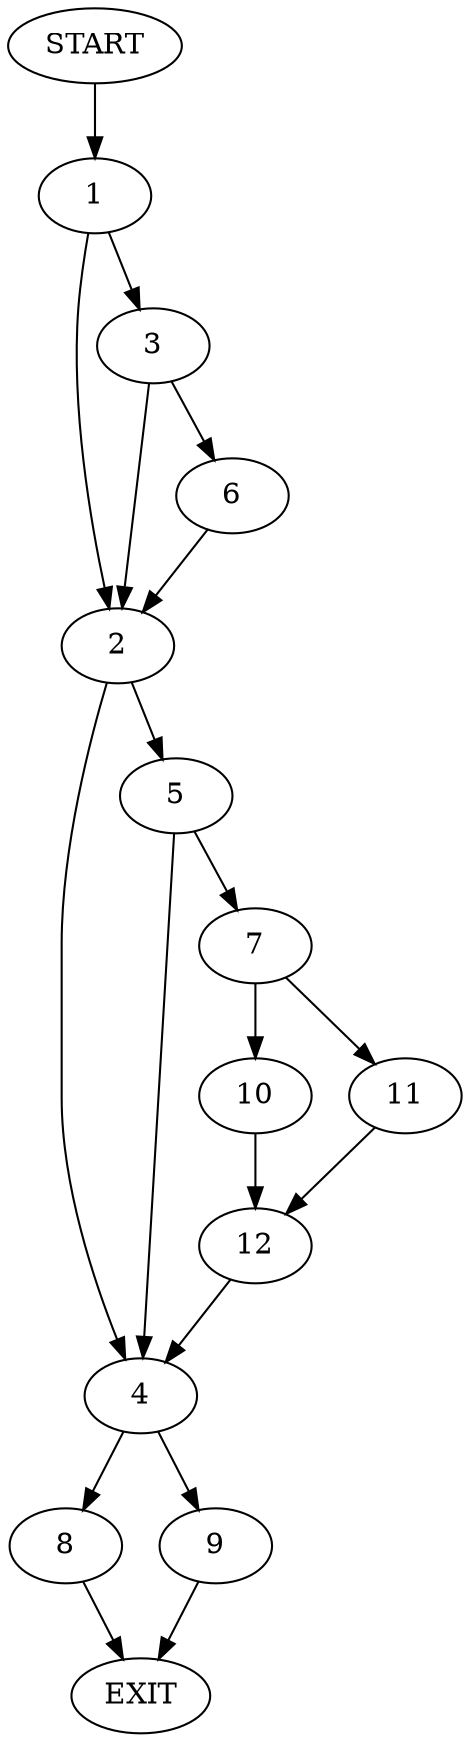digraph {
0 [label="START"]
13 [label="EXIT"]
0 -> 1
1 -> 2
1 -> 3
2 -> 4
2 -> 5
3 -> 2
3 -> 6
6 -> 2
5 -> 4
5 -> 7
4 -> 8
4 -> 9
7 -> 10
7 -> 11
10 -> 12
11 -> 12
12 -> 4
9 -> 13
8 -> 13
}
